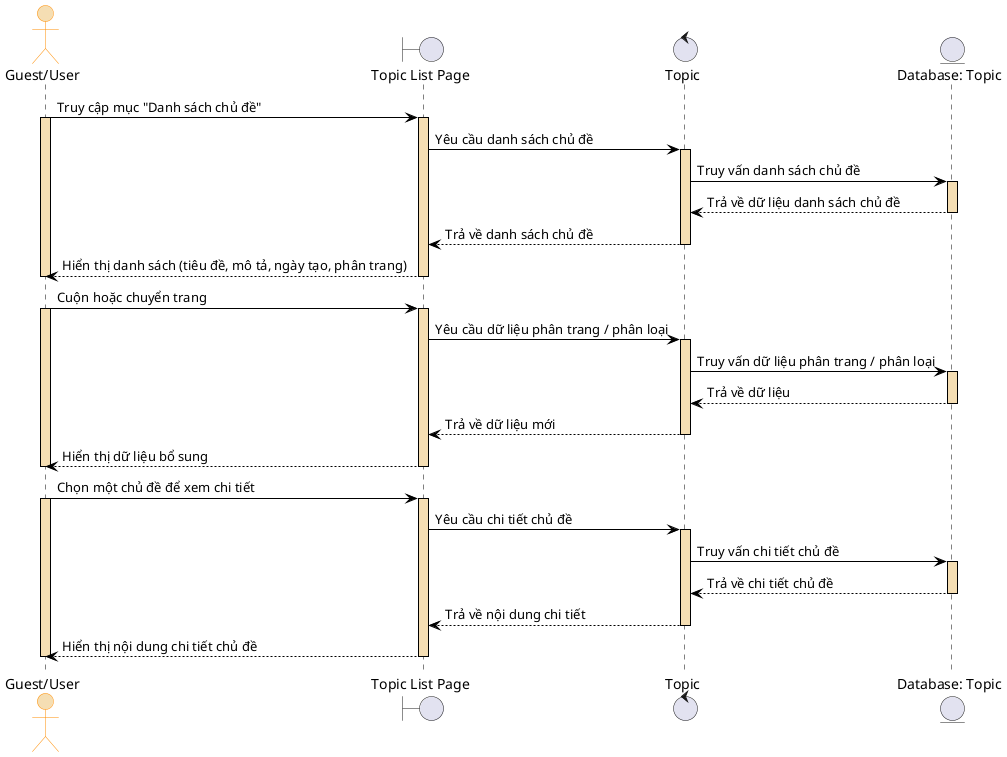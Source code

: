 @startuml UC_XemDanhSachChuDe_SD
skinparam backgroundColor #ffffff
skinparam sequence {
  ArrowColor Black
  LifeLineBorderColor Black
  LifeLineBackgroundColor Wheat
  ParticipantBorderColor DarkOrange
  ParticipantBackgroundColor Wheat
  ActorBorderColor DarkOrange
  ActorBackgroundColor Wheat
  GroupBackgroundColor #ccffcc
}

actor "Guest/User" as A
boundary "Topic List Page" as B
control "Topic" as C
entity "Database: Topic" as D



A -> B : Truy cập mục "Danh sách chủ đề"
activate A
activate B

B -> C : Yêu cầu danh sách chủ đề
activate C

C -> D : Truy vấn danh sách chủ đề
activate D
D --> C : Trả về dữ liệu danh sách chủ đề
deactivate D

C --> B : Trả về danh sách chủ đề
deactivate C

B --> A : Hiển thị danh sách (tiêu đề, mô tả, ngày tạo, phân trang)
deactivate B
deactivate A


A -> B : Cuộn hoặc chuyển trang
activate A
activate B

B -> C : Yêu cầu dữ liệu phân trang / phân loại
activate C

C -> D : Truy vấn dữ liệu phân trang / phân loại
activate D
D --> C : Trả về dữ liệu
deactivate D

C --> B : Trả về dữ liệu mới
deactivate C

B --> A : Hiển thị dữ liệu bổ sung
deactivate B
deactivate A


A -> B : Chọn một chủ đề để xem chi tiết
activate A
activate B

B -> C : Yêu cầu chi tiết chủ đề
activate C

C -> D : Truy vấn chi tiết chủ đề
activate D
D --> C : Trả về chi tiết chủ đề
deactivate D

C --> B : Trả về nội dung chi tiết
deactivate C

B --> A : Hiển thị nội dung chi tiết chủ đề
deactivate B
deactivate A

@enduml
